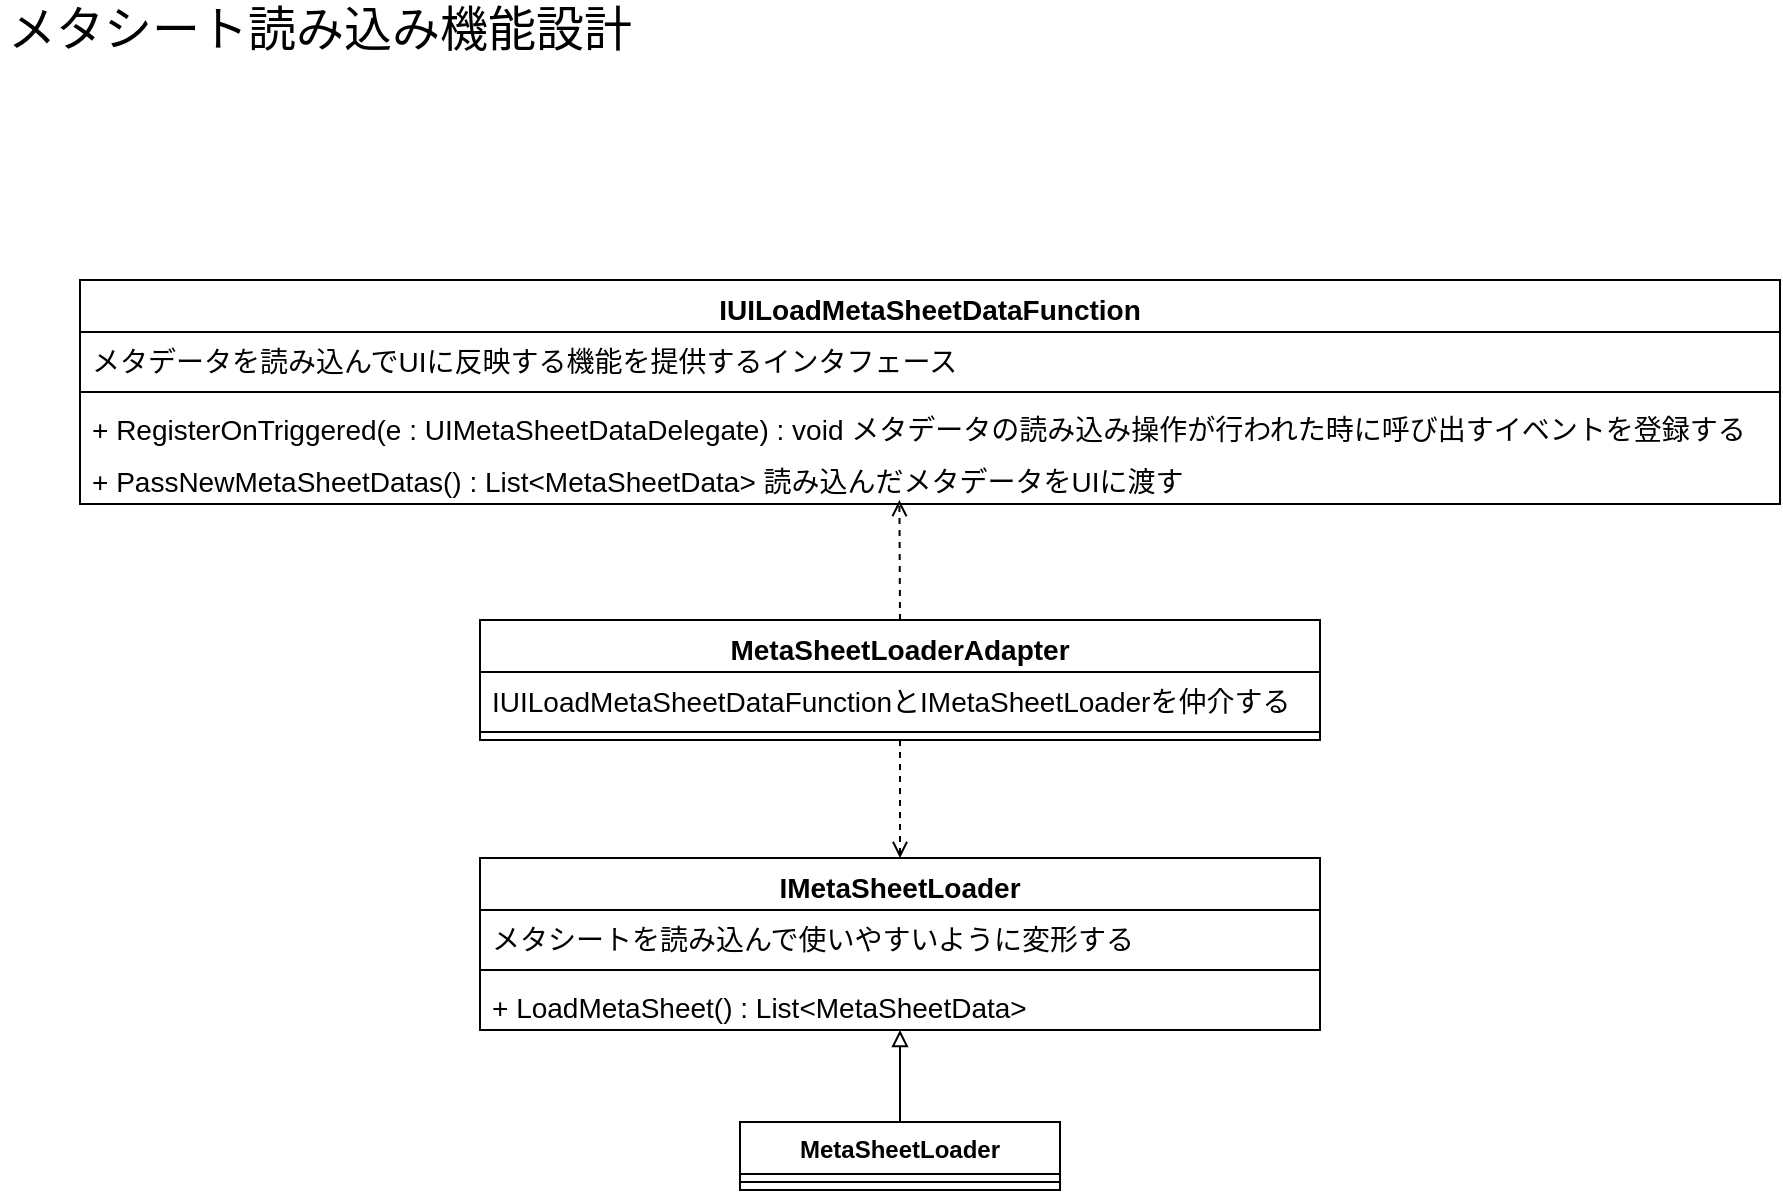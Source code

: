 <mxfile version="18.0.1" type="device"><diagram id="fyMySSwXUO7X8BHjBUK5" name="ページ1"><mxGraphModel dx="1102" dy="2034" grid="1" gridSize="10" guides="1" tooltips="1" connect="1" arrows="1" fold="1" page="1" pageScale="1" pageWidth="827" pageHeight="1169" math="0" shadow="0"><root><mxCell id="0"/><mxCell id="1" parent="0"/><mxCell id="mQdgHPCFIMXobPzV2rsf-1" value="MetaSheetLoader" style="swimlane;fontStyle=1;align=center;verticalAlign=top;childLayout=stackLayout;horizontal=1;startSize=26;horizontalStack=0;resizeParent=1;resizeParentMax=0;resizeLast=0;collapsible=1;marginBottom=0;" vertex="1" parent="1"><mxGeometry x="390" y="541" width="160" height="34" as="geometry"/></mxCell><mxCell id="mQdgHPCFIMXobPzV2rsf-3" value="" style="line;strokeWidth=1;fillColor=none;align=left;verticalAlign=middle;spacingTop=-1;spacingLeft=3;spacingRight=3;rotatable=0;labelPosition=right;points=[];portConstraint=eastwest;" vertex="1" parent="mQdgHPCFIMXobPzV2rsf-1"><mxGeometry y="26" width="160" height="8" as="geometry"/></mxCell><mxCell id="mQdgHPCFIMXobPzV2rsf-5" value="メタシート読み込み機能設計" style="text;html=1;strokeColor=none;fillColor=none;align=center;verticalAlign=middle;whiteSpace=wrap;rounded=0;fontSize=24;" vertex="1" parent="1"><mxGeometry x="20" y="-20" width="320" height="30" as="geometry"/></mxCell><mxCell id="mQdgHPCFIMXobPzV2rsf-10" value="MetaSheetLoaderAdapter" style="swimlane;fontStyle=1;align=center;verticalAlign=top;childLayout=stackLayout;horizontal=1;startSize=26;horizontalStack=0;resizeParent=1;resizeParentMax=0;resizeLast=0;collapsible=1;marginBottom=0;fontSize=14;" vertex="1" parent="1"><mxGeometry x="260" y="290" width="420" height="60" as="geometry"/></mxCell><mxCell id="mQdgHPCFIMXobPzV2rsf-11" value="IUILoadMetaSheetDataFunctionとIMetaSheetLoaderを仲介する" style="text;strokeColor=none;fillColor=none;align=left;verticalAlign=top;spacingLeft=4;spacingRight=4;overflow=hidden;rotatable=0;points=[[0,0.5],[1,0.5]];portConstraint=eastwest;fontSize=14;" vertex="1" parent="mQdgHPCFIMXobPzV2rsf-10"><mxGeometry y="26" width="420" height="26" as="geometry"/></mxCell><mxCell id="mQdgHPCFIMXobPzV2rsf-12" value="" style="line;strokeWidth=1;fillColor=none;align=left;verticalAlign=middle;spacingTop=-1;spacingLeft=3;spacingRight=3;rotatable=0;labelPosition=right;points=[];portConstraint=eastwest;fontSize=24;" vertex="1" parent="mQdgHPCFIMXobPzV2rsf-10"><mxGeometry y="52" width="420" height="8" as="geometry"/></mxCell><mxCell id="mQdgHPCFIMXobPzV2rsf-14" value="IUILoadMetaSheetDataFunction" style="swimlane;fontStyle=1;align=center;verticalAlign=top;childLayout=stackLayout;horizontal=1;startSize=26;horizontalStack=0;resizeParent=1;resizeParentMax=0;resizeLast=0;collapsible=1;marginBottom=0;fontSize=14;" vertex="1" parent="1"><mxGeometry x="60" y="120" width="850" height="112" as="geometry"/></mxCell><mxCell id="mQdgHPCFIMXobPzV2rsf-15" value="メタデータを読み込んでUIに反映する機能を提供するインタフェース" style="text;strokeColor=none;fillColor=none;align=left;verticalAlign=top;spacingLeft=4;spacingRight=4;overflow=hidden;rotatable=0;points=[[0,0.5],[1,0.5]];portConstraint=eastwest;fontSize=14;" vertex="1" parent="mQdgHPCFIMXobPzV2rsf-14"><mxGeometry y="26" width="850" height="26" as="geometry"/></mxCell><mxCell id="mQdgHPCFIMXobPzV2rsf-16" value="" style="line;strokeWidth=1;fillColor=none;align=left;verticalAlign=middle;spacingTop=-1;spacingLeft=3;spacingRight=3;rotatable=0;labelPosition=right;points=[];portConstraint=eastwest;fontSize=24;" vertex="1" parent="mQdgHPCFIMXobPzV2rsf-14"><mxGeometry y="52" width="850" height="8" as="geometry"/></mxCell><mxCell id="mQdgHPCFIMXobPzV2rsf-17" value="+ RegisterOnTriggered(e : UIMetaSheetDataDelegate) : void メタデータの読み込み操作が行われた時に呼び出すイベントを登録する" style="text;strokeColor=none;fillColor=none;align=left;verticalAlign=top;spacingLeft=4;spacingRight=4;overflow=hidden;rotatable=0;points=[[0,0.5],[1,0.5]];portConstraint=eastwest;fontSize=14;" vertex="1" parent="mQdgHPCFIMXobPzV2rsf-14"><mxGeometry y="60" width="850" height="26" as="geometry"/></mxCell><mxCell id="mQdgHPCFIMXobPzV2rsf-18" value="+ PassNewMetaSheetDatas() : List&lt;MetaSheetData&gt; 読み込んだメタデータをUIに渡す" style="text;strokeColor=none;fillColor=none;align=left;verticalAlign=top;spacingLeft=4;spacingRight=4;overflow=hidden;rotatable=0;points=[[0,0.5],[1,0.5]];portConstraint=eastwest;fontSize=14;" vertex="1" parent="mQdgHPCFIMXobPzV2rsf-14"><mxGeometry y="86" width="850" height="26" as="geometry"/></mxCell><mxCell id="mQdgHPCFIMXobPzV2rsf-19" value="" style="endArrow=open;html=1;rounded=0;fontSize=14;exitX=0.5;exitY=0;exitDx=0;exitDy=0;entryX=0.482;entryY=0.923;entryDx=0;entryDy=0;entryPerimeter=0;dashed=1;endFill=0;" edge="1" parent="1" source="mQdgHPCFIMXobPzV2rsf-10" target="mQdgHPCFIMXobPzV2rsf-18"><mxGeometry width="50" height="50" relative="1" as="geometry"><mxPoint x="350" y="250" as="sourcePoint"/><mxPoint x="470" y="250" as="targetPoint"/></mxGeometry></mxCell><mxCell id="mQdgHPCFIMXobPzV2rsf-20" value="" style="endArrow=open;html=1;rounded=0;fontSize=14;entryX=0.5;entryY=0;entryDx=0;entryDy=0;dashed=1;endFill=0;exitX=0.5;exitY=1;exitDx=0;exitDy=0;" edge="1" parent="1" source="mQdgHPCFIMXobPzV2rsf-10" target="mQdgHPCFIMXobPzV2rsf-22"><mxGeometry width="50" height="50" relative="1" as="geometry"><mxPoint x="470.21" y="376.598" as="sourcePoint"/><mxPoint x="470" y="430" as="targetPoint"/></mxGeometry></mxCell><mxCell id="mQdgHPCFIMXobPzV2rsf-21" value="" style="endArrow=block;html=1;rounded=0;fontSize=14;entryX=0.5;entryY=1;entryDx=0;entryDy=0;endFill=0;exitX=0.5;exitY=0;exitDx=0;exitDy=0;" edge="1" parent="1" source="mQdgHPCFIMXobPzV2rsf-1"><mxGeometry width="50" height="50" relative="1" as="geometry"><mxPoint x="480.21" y="417.598" as="sourcePoint"/><mxPoint x="470" y="495" as="targetPoint"/></mxGeometry></mxCell><mxCell id="mQdgHPCFIMXobPzV2rsf-22" value="IMetaSheetLoader" style="swimlane;fontStyle=1;align=center;verticalAlign=top;childLayout=stackLayout;horizontal=1;startSize=26;horizontalStack=0;resizeParent=1;resizeParentMax=0;resizeLast=0;collapsible=1;marginBottom=0;fontSize=14;" vertex="1" parent="1"><mxGeometry x="260" y="409" width="420" height="86" as="geometry"/></mxCell><mxCell id="mQdgHPCFIMXobPzV2rsf-23" value="メタシートを読み込んで使いやすいように変形する" style="text;strokeColor=none;fillColor=none;align=left;verticalAlign=top;spacingLeft=4;spacingRight=4;overflow=hidden;rotatable=0;points=[[0,0.5],[1,0.5]];portConstraint=eastwest;fontSize=14;" vertex="1" parent="mQdgHPCFIMXobPzV2rsf-22"><mxGeometry y="26" width="420" height="26" as="geometry"/></mxCell><mxCell id="mQdgHPCFIMXobPzV2rsf-24" value="" style="line;strokeWidth=1;fillColor=none;align=left;verticalAlign=middle;spacingTop=-1;spacingLeft=3;spacingRight=3;rotatable=0;labelPosition=right;points=[];portConstraint=eastwest;fontSize=24;" vertex="1" parent="mQdgHPCFIMXobPzV2rsf-22"><mxGeometry y="52" width="420" height="8" as="geometry"/></mxCell><mxCell id="mQdgHPCFIMXobPzV2rsf-25" value="+ LoadMetaSheet() : List&lt;MetaSheetData&gt;" style="text;strokeColor=none;fillColor=none;align=left;verticalAlign=top;spacingLeft=4;spacingRight=4;overflow=hidden;rotatable=0;points=[[0,0.5],[1,0.5]];portConstraint=eastwest;fontSize=14;" vertex="1" parent="mQdgHPCFIMXobPzV2rsf-22"><mxGeometry y="60" width="420" height="26" as="geometry"/></mxCell></root></mxGraphModel></diagram></mxfile>